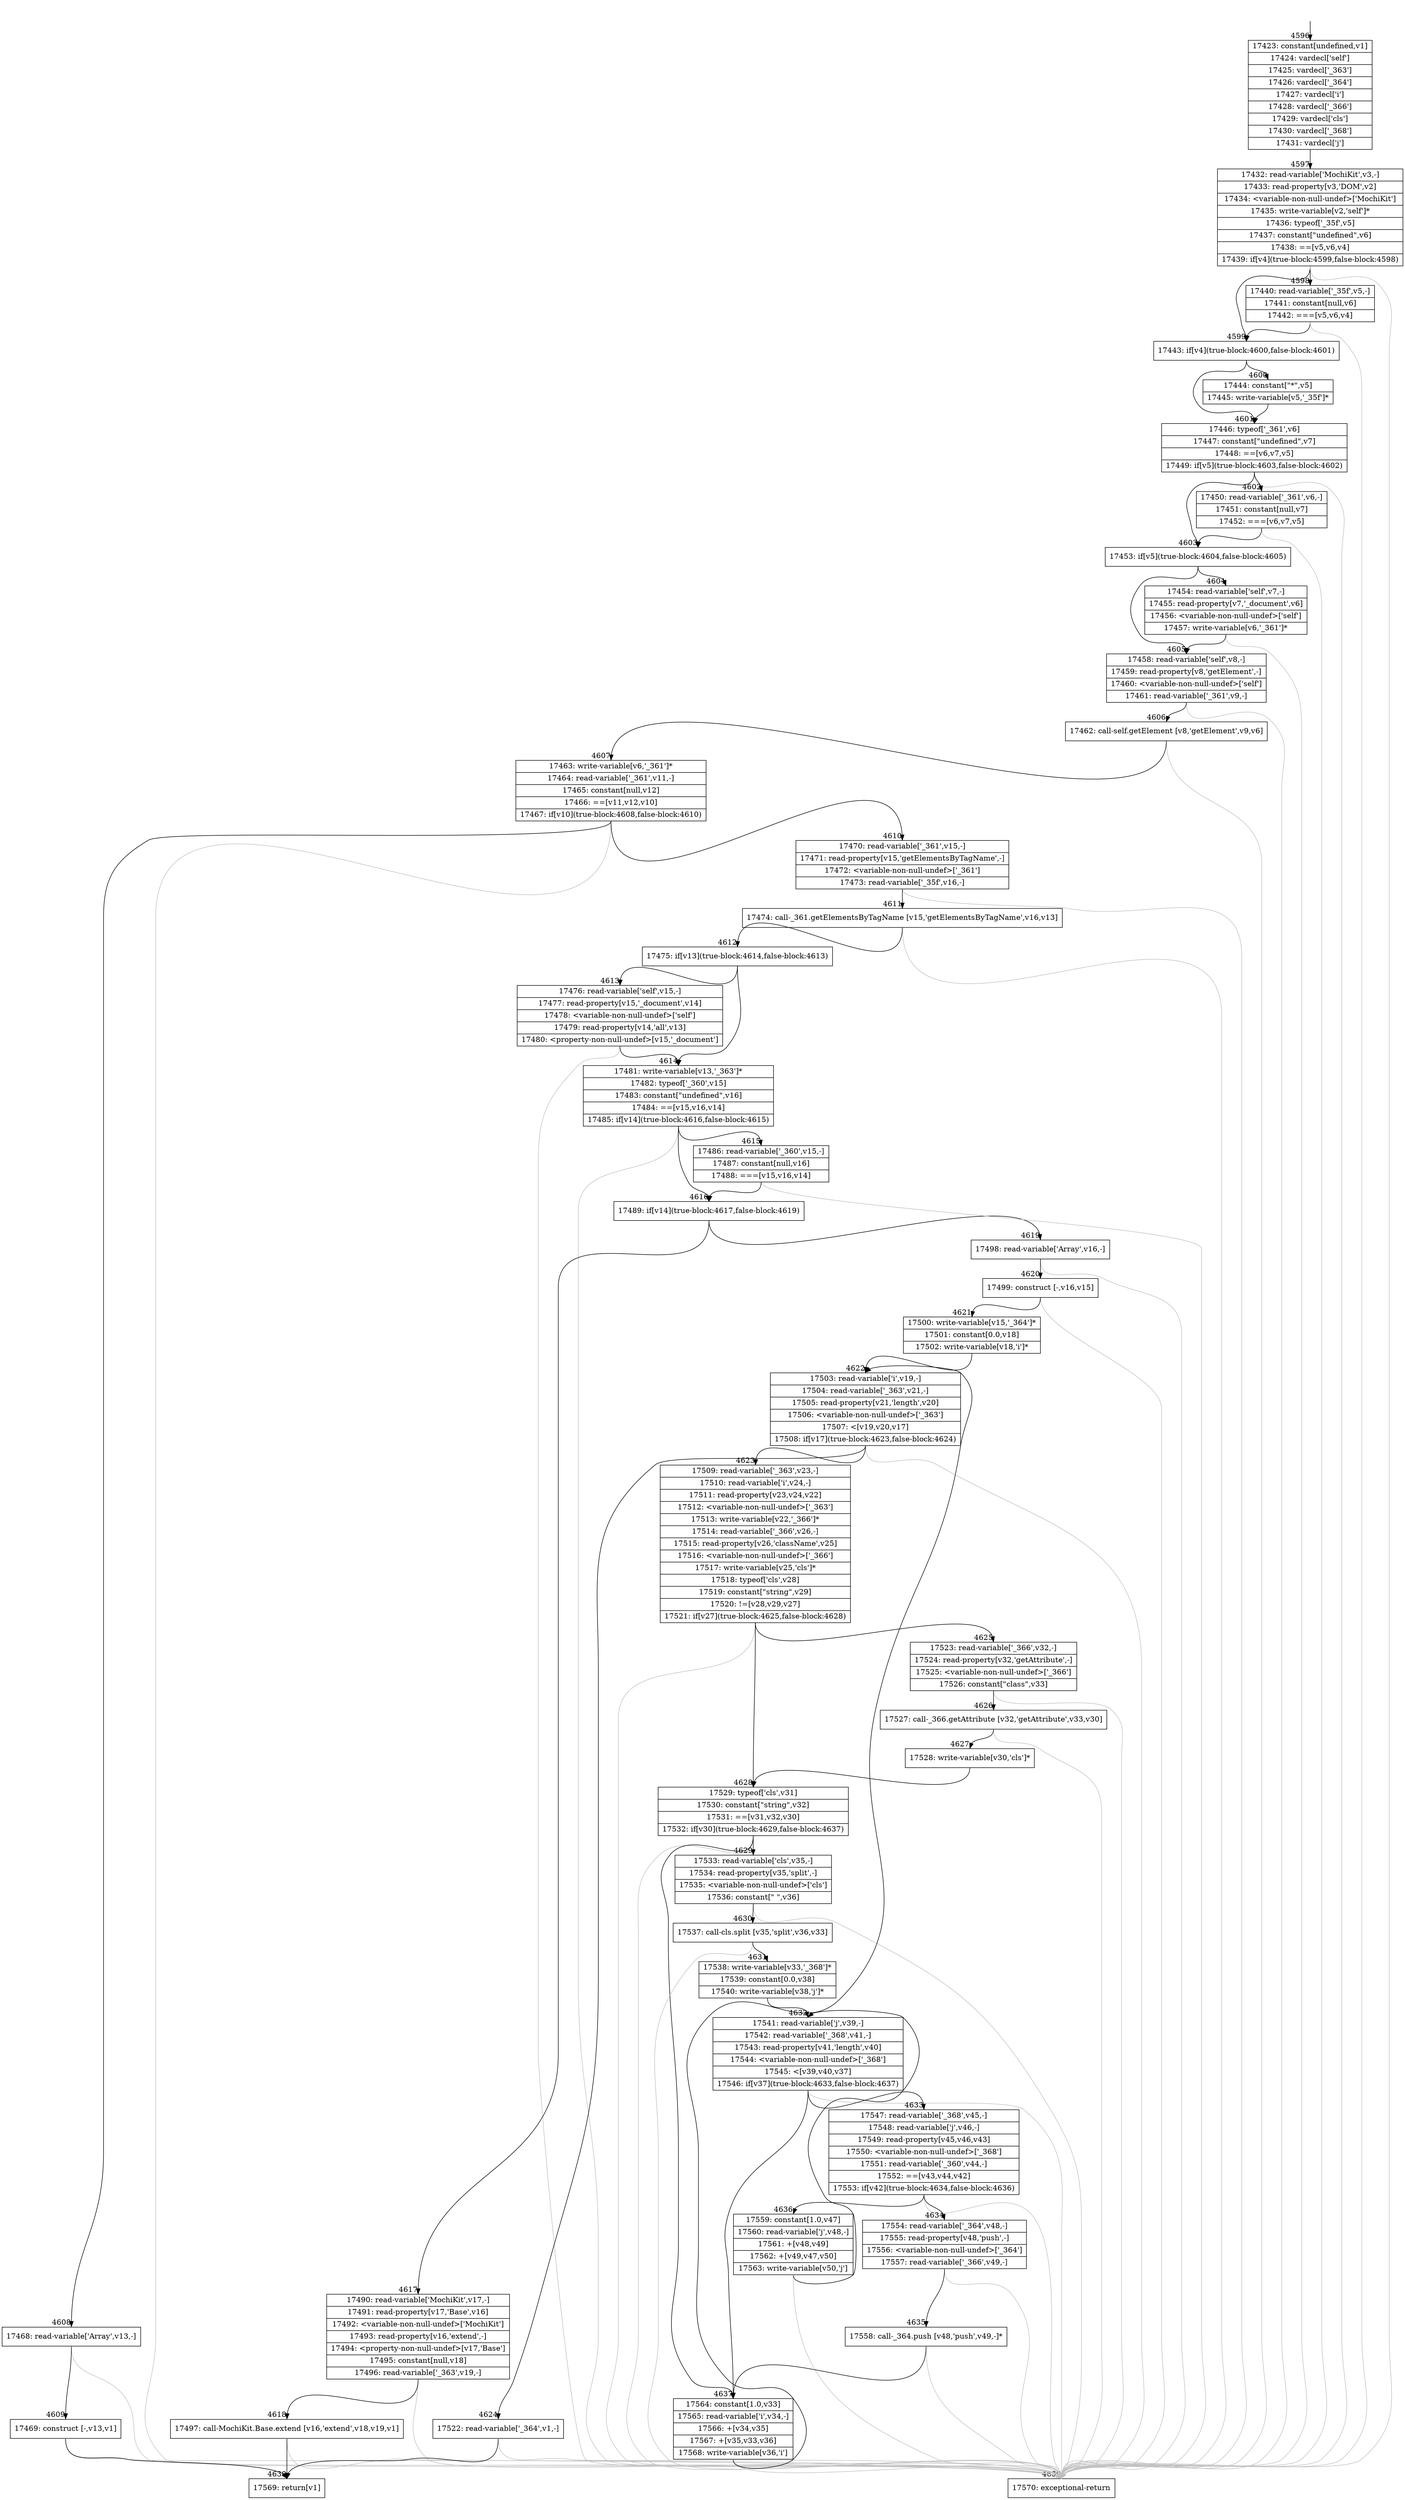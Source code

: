 digraph {
rankdir="TD"
BB_entry336[shape=none,label=""];
BB_entry336 -> BB4596 [tailport=s, headport=n, headlabel="    4596"]
BB4596 [shape=record label="{17423: constant[undefined,v1]|17424: vardecl['self']|17425: vardecl['_363']|17426: vardecl['_364']|17427: vardecl['i']|17428: vardecl['_366']|17429: vardecl['cls']|17430: vardecl['_368']|17431: vardecl['j']}" ] 
BB4596 -> BB4597 [tailport=s, headport=n, headlabel="      4597"]
BB4597 [shape=record label="{17432: read-variable['MochiKit',v3,-]|17433: read-property[v3,'DOM',v2]|17434: \<variable-non-null-undef\>['MochiKit']|17435: write-variable[v2,'self']*|17436: typeof['_35f',v5]|17437: constant[\"undefined\",v6]|17438: ==[v5,v6,v4]|17439: if[v4](true-block:4599,false-block:4598)}" ] 
BB4597 -> BB4599 [tailport=s, headport=n, headlabel="      4599"]
BB4597 -> BB4598 [tailport=s, headport=n, headlabel="      4598"]
BB4597 -> BB4639 [tailport=s, headport=n, color=gray, headlabel="      4639"]
BB4598 [shape=record label="{17440: read-variable['_35f',v5,-]|17441: constant[null,v6]|17442: ===[v5,v6,v4]}" ] 
BB4598 -> BB4599 [tailport=s, headport=n]
BB4598 -> BB4639 [tailport=s, headport=n, color=gray]
BB4599 [shape=record label="{17443: if[v4](true-block:4600,false-block:4601)}" ] 
BB4599 -> BB4600 [tailport=s, headport=n, headlabel="      4600"]
BB4599 -> BB4601 [tailport=s, headport=n, headlabel="      4601"]
BB4600 [shape=record label="{17444: constant[\"*\",v5]|17445: write-variable[v5,'_35f']*}" ] 
BB4600 -> BB4601 [tailport=s, headport=n]
BB4601 [shape=record label="{17446: typeof['_361',v6]|17447: constant[\"undefined\",v7]|17448: ==[v6,v7,v5]|17449: if[v5](true-block:4603,false-block:4602)}" ] 
BB4601 -> BB4603 [tailport=s, headport=n, headlabel="      4603"]
BB4601 -> BB4602 [tailport=s, headport=n, headlabel="      4602"]
BB4601 -> BB4639 [tailport=s, headport=n, color=gray]
BB4602 [shape=record label="{17450: read-variable['_361',v6,-]|17451: constant[null,v7]|17452: ===[v6,v7,v5]}" ] 
BB4602 -> BB4603 [tailport=s, headport=n]
BB4602 -> BB4639 [tailport=s, headport=n, color=gray]
BB4603 [shape=record label="{17453: if[v5](true-block:4604,false-block:4605)}" ] 
BB4603 -> BB4604 [tailport=s, headport=n, headlabel="      4604"]
BB4603 -> BB4605 [tailport=s, headport=n, headlabel="      4605"]
BB4604 [shape=record label="{17454: read-variable['self',v7,-]|17455: read-property[v7,'_document',v6]|17456: \<variable-non-null-undef\>['self']|17457: write-variable[v6,'_361']*}" ] 
BB4604 -> BB4605 [tailport=s, headport=n]
BB4604 -> BB4639 [tailport=s, headport=n, color=gray]
BB4605 [shape=record label="{17458: read-variable['self',v8,-]|17459: read-property[v8,'getElement',-]|17460: \<variable-non-null-undef\>['self']|17461: read-variable['_361',v9,-]}" ] 
BB4605 -> BB4606 [tailport=s, headport=n, headlabel="      4606"]
BB4605 -> BB4639 [tailport=s, headport=n, color=gray]
BB4606 [shape=record label="{17462: call-self.getElement [v8,'getElement',v9,v6]}" ] 
BB4606 -> BB4607 [tailport=s, headport=n, headlabel="      4607"]
BB4606 -> BB4639 [tailport=s, headport=n, color=gray]
BB4607 [shape=record label="{17463: write-variable[v6,'_361']*|17464: read-variable['_361',v11,-]|17465: constant[null,v12]|17466: ==[v11,v12,v10]|17467: if[v10](true-block:4608,false-block:4610)}" ] 
BB4607 -> BB4608 [tailport=s, headport=n, headlabel="      4608"]
BB4607 -> BB4610 [tailport=s, headport=n, headlabel="      4610"]
BB4607 -> BB4639 [tailport=s, headport=n, color=gray]
BB4608 [shape=record label="{17468: read-variable['Array',v13,-]}" ] 
BB4608 -> BB4609 [tailport=s, headport=n, headlabel="      4609"]
BB4608 -> BB4639 [tailport=s, headport=n, color=gray]
BB4609 [shape=record label="{17469: construct [-,v13,v1]}" ] 
BB4609 -> BB4638 [tailport=s, headport=n, headlabel="      4638"]
BB4609 -> BB4639 [tailport=s, headport=n, color=gray]
BB4610 [shape=record label="{17470: read-variable['_361',v15,-]|17471: read-property[v15,'getElementsByTagName',-]|17472: \<variable-non-null-undef\>['_361']|17473: read-variable['_35f',v16,-]}" ] 
BB4610 -> BB4611 [tailport=s, headport=n, headlabel="      4611"]
BB4610 -> BB4639 [tailport=s, headport=n, color=gray]
BB4611 [shape=record label="{17474: call-_361.getElementsByTagName [v15,'getElementsByTagName',v16,v13]}" ] 
BB4611 -> BB4612 [tailport=s, headport=n, headlabel="      4612"]
BB4611 -> BB4639 [tailport=s, headport=n, color=gray]
BB4612 [shape=record label="{17475: if[v13](true-block:4614,false-block:4613)}" ] 
BB4612 -> BB4614 [tailport=s, headport=n, headlabel="      4614"]
BB4612 -> BB4613 [tailport=s, headport=n, headlabel="      4613"]
BB4613 [shape=record label="{17476: read-variable['self',v15,-]|17477: read-property[v15,'_document',v14]|17478: \<variable-non-null-undef\>['self']|17479: read-property[v14,'all',v13]|17480: \<property-non-null-undef\>[v15,'_document']}" ] 
BB4613 -> BB4614 [tailport=s, headport=n]
BB4613 -> BB4639 [tailport=s, headport=n, color=gray]
BB4614 [shape=record label="{17481: write-variable[v13,'_363']*|17482: typeof['_360',v15]|17483: constant[\"undefined\",v16]|17484: ==[v15,v16,v14]|17485: if[v14](true-block:4616,false-block:4615)}" ] 
BB4614 -> BB4616 [tailport=s, headport=n, headlabel="      4616"]
BB4614 -> BB4615 [tailport=s, headport=n, headlabel="      4615"]
BB4614 -> BB4639 [tailport=s, headport=n, color=gray]
BB4615 [shape=record label="{17486: read-variable['_360',v15,-]|17487: constant[null,v16]|17488: ===[v15,v16,v14]}" ] 
BB4615 -> BB4616 [tailport=s, headport=n]
BB4615 -> BB4639 [tailport=s, headport=n, color=gray]
BB4616 [shape=record label="{17489: if[v14](true-block:4617,false-block:4619)}" ] 
BB4616 -> BB4617 [tailport=s, headport=n, headlabel="      4617"]
BB4616 -> BB4619 [tailport=s, headport=n, headlabel="      4619"]
BB4617 [shape=record label="{17490: read-variable['MochiKit',v17,-]|17491: read-property[v17,'Base',v16]|17492: \<variable-non-null-undef\>['MochiKit']|17493: read-property[v16,'extend',-]|17494: \<property-non-null-undef\>[v17,'Base']|17495: constant[null,v18]|17496: read-variable['_363',v19,-]}" ] 
BB4617 -> BB4618 [tailport=s, headport=n, headlabel="      4618"]
BB4617 -> BB4639 [tailport=s, headport=n, color=gray]
BB4618 [shape=record label="{17497: call-MochiKit.Base.extend [v16,'extend',v18,v19,v1]}" ] 
BB4618 -> BB4638 [tailport=s, headport=n]
BB4618 -> BB4639 [tailport=s, headport=n, color=gray]
BB4619 [shape=record label="{17498: read-variable['Array',v16,-]}" ] 
BB4619 -> BB4620 [tailport=s, headport=n, headlabel="      4620"]
BB4619 -> BB4639 [tailport=s, headport=n, color=gray]
BB4620 [shape=record label="{17499: construct [-,v16,v15]}" ] 
BB4620 -> BB4621 [tailport=s, headport=n, headlabel="      4621"]
BB4620 -> BB4639 [tailport=s, headport=n, color=gray]
BB4621 [shape=record label="{17500: write-variable[v15,'_364']*|17501: constant[0.0,v18]|17502: write-variable[v18,'i']*}" ] 
BB4621 -> BB4622 [tailport=s, headport=n, headlabel="      4622"]
BB4622 [shape=record label="{17503: read-variable['i',v19,-]|17504: read-variable['_363',v21,-]|17505: read-property[v21,'length',v20]|17506: \<variable-non-null-undef\>['_363']|17507: \<[v19,v20,v17]|17508: if[v17](true-block:4623,false-block:4624)}" ] 
BB4622 -> BB4623 [tailport=s, headport=n, headlabel="      4623"]
BB4622 -> BB4624 [tailport=s, headport=n, headlabel="      4624"]
BB4622 -> BB4639 [tailport=s, headport=n, color=gray]
BB4623 [shape=record label="{17509: read-variable['_363',v23,-]|17510: read-variable['i',v24,-]|17511: read-property[v23,v24,v22]|17512: \<variable-non-null-undef\>['_363']|17513: write-variable[v22,'_366']*|17514: read-variable['_366',v26,-]|17515: read-property[v26,'className',v25]|17516: \<variable-non-null-undef\>['_366']|17517: write-variable[v25,'cls']*|17518: typeof['cls',v28]|17519: constant[\"string\",v29]|17520: !=[v28,v29,v27]|17521: if[v27](true-block:4625,false-block:4628)}" ] 
BB4623 -> BB4625 [tailport=s, headport=n, headlabel="      4625"]
BB4623 -> BB4628 [tailport=s, headport=n, headlabel="      4628"]
BB4623 -> BB4639 [tailport=s, headport=n, color=gray]
BB4624 [shape=record label="{17522: read-variable['_364',v1,-]}" ] 
BB4624 -> BB4638 [tailport=s, headport=n]
BB4624 -> BB4639 [tailport=s, headport=n, color=gray]
BB4625 [shape=record label="{17523: read-variable['_366',v32,-]|17524: read-property[v32,'getAttribute',-]|17525: \<variable-non-null-undef\>['_366']|17526: constant[\"class\",v33]}" ] 
BB4625 -> BB4626 [tailport=s, headport=n, headlabel="      4626"]
BB4625 -> BB4639 [tailport=s, headport=n, color=gray]
BB4626 [shape=record label="{17527: call-_366.getAttribute [v32,'getAttribute',v33,v30]}" ] 
BB4626 -> BB4627 [tailport=s, headport=n, headlabel="      4627"]
BB4626 -> BB4639 [tailport=s, headport=n, color=gray]
BB4627 [shape=record label="{17528: write-variable[v30,'cls']*}" ] 
BB4627 -> BB4628 [tailport=s, headport=n]
BB4628 [shape=record label="{17529: typeof['cls',v31]|17530: constant[\"string\",v32]|17531: ==[v31,v32,v30]|17532: if[v30](true-block:4629,false-block:4637)}" ] 
BB4628 -> BB4629 [tailport=s, headport=n, headlabel="      4629"]
BB4628 -> BB4637 [tailport=s, headport=n, headlabel="      4637"]
BB4628 -> BB4639 [tailport=s, headport=n, color=gray]
BB4629 [shape=record label="{17533: read-variable['cls',v35,-]|17534: read-property[v35,'split',-]|17535: \<variable-non-null-undef\>['cls']|17536: constant[\" \",v36]}" ] 
BB4629 -> BB4630 [tailport=s, headport=n, headlabel="      4630"]
BB4629 -> BB4639 [tailport=s, headport=n, color=gray]
BB4630 [shape=record label="{17537: call-cls.split [v35,'split',v36,v33]}" ] 
BB4630 -> BB4631 [tailport=s, headport=n, headlabel="      4631"]
BB4630 -> BB4639 [tailport=s, headport=n, color=gray]
BB4631 [shape=record label="{17538: write-variable[v33,'_368']*|17539: constant[0.0,v38]|17540: write-variable[v38,'j']*}" ] 
BB4631 -> BB4632 [tailport=s, headport=n, headlabel="      4632"]
BB4632 [shape=record label="{17541: read-variable['j',v39,-]|17542: read-variable['_368',v41,-]|17543: read-property[v41,'length',v40]|17544: \<variable-non-null-undef\>['_368']|17545: \<[v39,v40,v37]|17546: if[v37](true-block:4633,false-block:4637)}" ] 
BB4632 -> BB4633 [tailport=s, headport=n, headlabel="      4633"]
BB4632 -> BB4637 [tailport=s, headport=n]
BB4632 -> BB4639 [tailport=s, headport=n, color=gray]
BB4633 [shape=record label="{17547: read-variable['_368',v45,-]|17548: read-variable['j',v46,-]|17549: read-property[v45,v46,v43]|17550: \<variable-non-null-undef\>['_368']|17551: read-variable['_360',v44,-]|17552: ==[v43,v44,v42]|17553: if[v42](true-block:4634,false-block:4636)}" ] 
BB4633 -> BB4634 [tailport=s, headport=n, headlabel="      4634"]
BB4633 -> BB4636 [tailport=s, headport=n, headlabel="      4636"]
BB4633 -> BB4639 [tailport=s, headport=n, color=gray]
BB4634 [shape=record label="{17554: read-variable['_364',v48,-]|17555: read-property[v48,'push',-]|17556: \<variable-non-null-undef\>['_364']|17557: read-variable['_366',v49,-]}" ] 
BB4634 -> BB4635 [tailport=s, headport=n, headlabel="      4635"]
BB4634 -> BB4639 [tailport=s, headport=n, color=gray]
BB4635 [shape=record label="{17558: call-_364.push [v48,'push',v49,-]*}" ] 
BB4635 -> BB4637 [tailport=s, headport=n]
BB4635 -> BB4639 [tailport=s, headport=n, color=gray]
BB4636 [shape=record label="{17559: constant[1.0,v47]|17560: read-variable['j',v48,-]|17561: +[v48,v49]|17562: +[v49,v47,v50]|17563: write-variable[v50,'j']}" ] 
BB4636 -> BB4632 [tailport=s, headport=n]
BB4636 -> BB4639 [tailport=s, headport=n, color=gray]
BB4637 [shape=record label="{17564: constant[1.0,v33]|17565: read-variable['i',v34,-]|17566: +[v34,v35]|17567: +[v35,v33,v36]|17568: write-variable[v36,'i']}" ] 
BB4637 -> BB4622 [tailport=s, headport=n]
BB4637 -> BB4639 [tailport=s, headport=n, color=gray]
BB4638 [shape=record label="{17569: return[v1]}" ] 
BB4639 [shape=record label="{17570: exceptional-return}" ] 
//#$~ 3222
}
